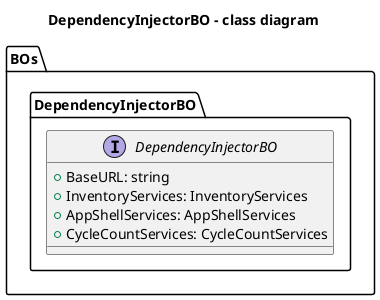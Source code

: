 @startuml
title DependencyInjectorBO - class diagram
package BOs{
    package DependencyInjectorBO{
        interface DependencyInjectorBO{
            +BaseURL: string 
            +InventoryServices: InventoryServices 
            +AppShellServices: AppShellServices 
            +CycleCountServices: CycleCountServices 
        }
    }
}
newpage 
package BOs{
    package DependencyInjectorBO{
        interface DependencyInjectorBO{
            +BaseURL: string 
            +InventoryServices: InventoryServices 
            +AppShellServices: AppShellServices 
            +CycleCountServices: CycleCountServices 
        }
    }
}
package Helpers{
    package DependencyInjector{
        class DependencyInjector{
            +getInstances(): DependencyInjectorBO
        }
    }
}
DependencyInjectorBO <-- DependencyInjector
@enduml